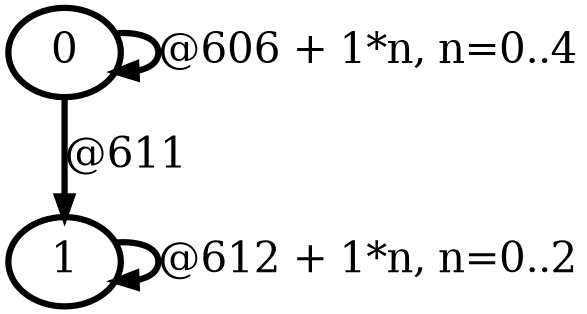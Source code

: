 digraph G {
        node [style=rounded, penwidth=3, fontsize=20, shape=oval];
        "0" -> "0" [label="@606 + 1*n, n=0..4", color=black,arrowsize=1,style=bold,penwidth=3,fontsize=20];
"0" -> "1" [label="@611", color=black,arrowsize=1,style=bold,penwidth=3,fontsize=20];
"1" -> "1" [label="@612 + 1*n, n=0..2", color=black,arrowsize=1,style=bold,penwidth=3,fontsize=20];
}
